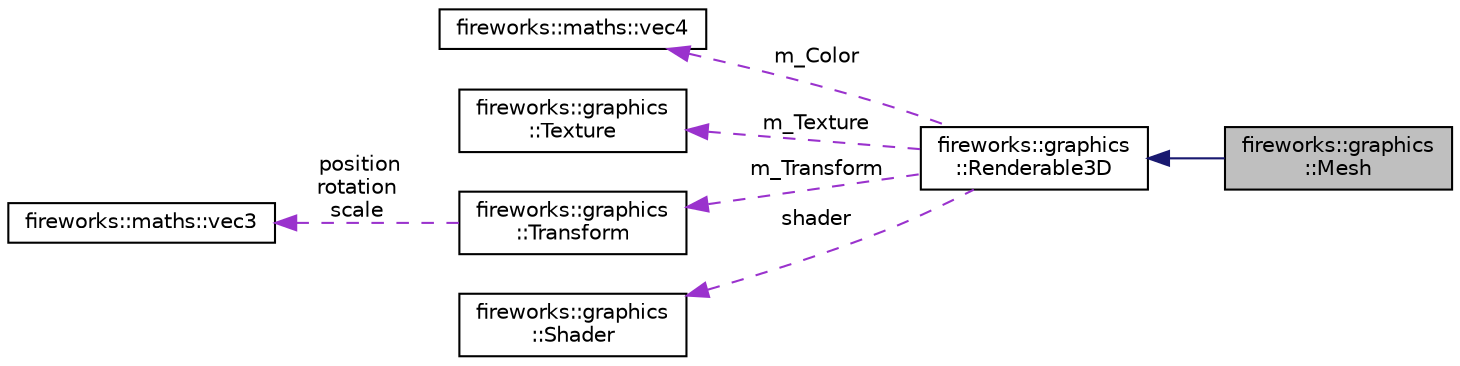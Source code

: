 digraph "fireworks::graphics::Mesh"
{
 // LATEX_PDF_SIZE
  edge [fontname="Helvetica",fontsize="10",labelfontname="Helvetica",labelfontsize="10"];
  node [fontname="Helvetica",fontsize="10",shape=record];
  rankdir="LR";
  Node1 [label="fireworks::graphics\l::Mesh",height=0.2,width=0.4,color="black", fillcolor="grey75", style="filled", fontcolor="black",tooltip="The 3D mesh of a 3d renderable object."];
  Node2 -> Node1 [dir="back",color="midnightblue",fontsize="10",style="solid",fontname="Helvetica"];
  Node2 [label="fireworks::graphics\l::Renderable3D",height=0.2,width=0.4,color="black", fillcolor="white", style="filled",URL="$classfireworks_1_1graphics_1_1_renderable3_d.html",tooltip="The Class responsible for drawing the basic 3D Renderable objects onto the screen."];
  Node3 -> Node2 [dir="back",color="darkorchid3",fontsize="10",style="dashed",label=" m_Color" ,fontname="Helvetica"];
  Node3 [label="fireworks::maths::vec4",height=0.2,width=0.4,color="black", fillcolor="white", style="filled",URL="$structfireworks_1_1maths_1_1vec4.html",tooltip=" "];
  Node4 -> Node2 [dir="back",color="darkorchid3",fontsize="10",style="dashed",label=" m_Texture" ,fontname="Helvetica"];
  Node4 [label="fireworks::graphics\l::Texture",height=0.2,width=0.4,color="black", fillcolor="white", style="filled",URL="$classfireworks_1_1graphics_1_1_texture.html",tooltip="The class responsible for loading Textures."];
  Node5 -> Node2 [dir="back",color="darkorchid3",fontsize="10",style="dashed",label=" m_Transform" ,fontname="Helvetica"];
  Node5 [label="fireworks::graphics\l::Transform",height=0.2,width=0.4,color="black", fillcolor="white", style="filled",URL="$structfireworks_1_1graphics_1_1_transform.html",tooltip="The spacial orientation of an object in 3D space denoted by it's position, rotation and scale."];
  Node6 -> Node5 [dir="back",color="darkorchid3",fontsize="10",style="dashed",label=" position\nrotation\nscale" ,fontname="Helvetica"];
  Node6 [label="fireworks::maths::vec3",height=0.2,width=0.4,color="black", fillcolor="white", style="filled",URL="$structfireworks_1_1maths_1_1vec3.html",tooltip=" "];
  Node7 -> Node2 [dir="back",color="darkorchid3",fontsize="10",style="dashed",label=" shader" ,fontname="Helvetica"];
  Node7 [label="fireworks::graphics\l::Shader",height=0.2,width=0.4,color="black", fillcolor="white", style="filled",URL="$classfireworks_1_1graphics_1_1_shader.html",tooltip="The class responsible for creating amazing shaders."];
}
